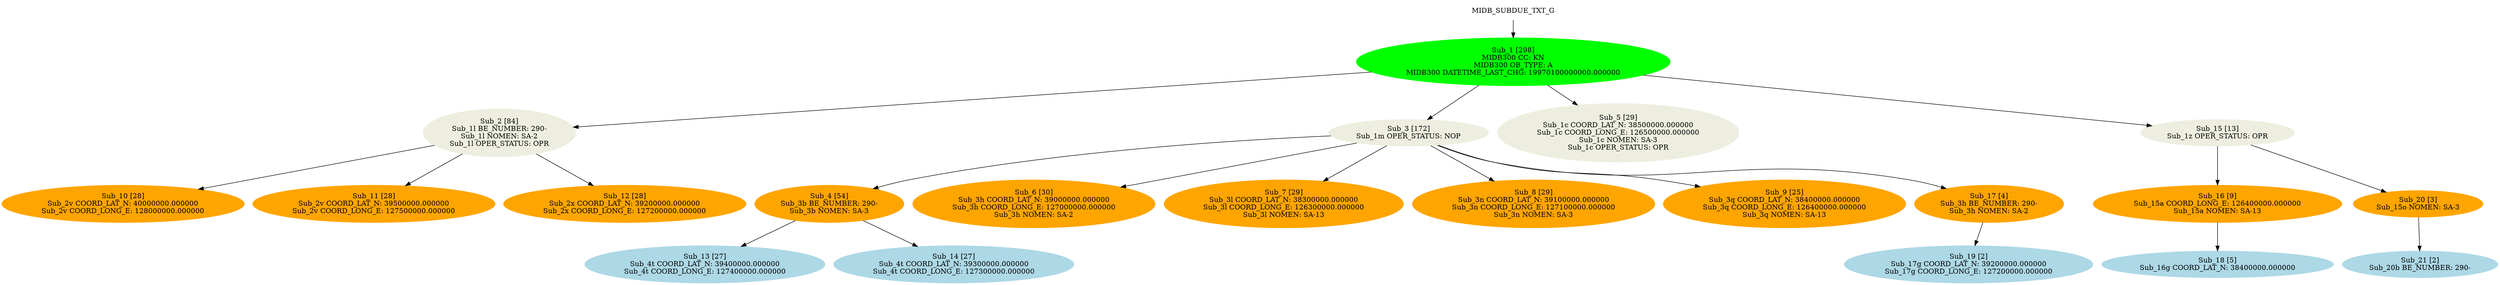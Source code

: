 digraph G {
	node [style=filled];
MIDB_SUBDUE_TXT_G;
 	MIDB_SUBDUE_TXT_G [color=white, label="MIDB_SUBDUE_TXT_G"];
	MIDB_SUBDUE_TXT_G -> Sub_1;
 	Sub_1 [color=green1, label="Sub_1 [298]\nMIDB300 CC: KN\nMIDB300 OB_TYPE: A\nMIDB300 DATETIME_LAST_CHG: 19970100000000.000000\n"];
	Sub_1 -> Sub_2;
 	Sub_2 [color=ivory2, label="Sub_2 [84]\nSub_1l BE_NUMBER: 290-\nSub_1l NOMEN: SA-2\nSub_1l OPER_STATUS: OPR\n"];
	Sub_2 -> Sub_10;
 	Sub_10 [color=orange1, label="Sub_10 [28]\nSub_2v COORD_LAT_N: 40000000.000000\nSub_2v COORD_LONG_E: 128000000.000000\n"];
	Sub_2 -> Sub_11;
 	Sub_11 [color=orange1, label="Sub_11 [28]\nSub_2v COORD_LAT_N: 39500000.000000\nSub_2v COORD_LONG_E: 127500000.000000\n"];
	Sub_2 -> Sub_12;
 	Sub_12 [color=orange1, label="Sub_12 [28]\nSub_2x COORD_LAT_N: 39200000.000000\nSub_2x COORD_LONG_E: 127200000.000000\n"];
	Sub_1 -> Sub_3;
 	Sub_3 [color=ivory2, label="Sub_3 [172]\nSub_1m OPER_STATUS: NOP\n"];
	Sub_3 -> Sub_4;
 	Sub_4 [color=orange1, label="Sub_4 [54]\nSub_3b BE_NUMBER: 290-\nSub_3b NOMEN: SA-3\n"];
	Sub_4 -> Sub_13;
 	Sub_13 [color=lightblue, label="Sub_13 [27]\nSub_4t COORD_LAT_N: 39400000.000000\nSub_4t COORD_LONG_E: 127400000.000000\n"];
	Sub_4 -> Sub_14;
 	Sub_14 [color=lightblue, label="Sub_14 [27]\nSub_4t COORD_LAT_N: 39300000.000000\nSub_4t COORD_LONG_E: 127300000.000000\n"];
	Sub_3 -> Sub_6;
 	Sub_6 [color=orange1, label="Sub_6 [30]\nSub_3h COORD_LAT_N: 39000000.000000\nSub_3h COORD_LONG_E: 127000000.000000\nSub_3h NOMEN: SA-2\n"];
	Sub_3 -> Sub_7;
 	Sub_7 [color=orange1, label="Sub_7 [29]\nSub_3l COORD_LAT_N: 38300000.000000\nSub_3l COORD_LONG_E: 126300000.000000\nSub_3l NOMEN: SA-13\n"];
	Sub_3 -> Sub_8;
 	Sub_8 [color=orange1, label="Sub_8 [29]\nSub_3n COORD_LAT_N: 39100000.000000\nSub_3n COORD_LONG_E: 127100000.000000\nSub_3n NOMEN: SA-3\n"];
	Sub_3 -> Sub_9;
 	Sub_9 [color=orange1, label="Sub_9 [25]\nSub_3q COORD_LAT_N: 38400000.000000\nSub_3q COORD_LONG_E: 126400000.000000\nSub_3q NOMEN: SA-13\n"];
	Sub_3 -> Sub_17;
 	Sub_17 [color=orange1, label="Sub_17 [4]\nSub_3h BE_NUMBER: 290-\nSub_3h NOMEN: SA-2\n"];
	Sub_17 -> Sub_19;
 	Sub_19 [color=lightblue, label="Sub_19 [2]\nSub_17g COORD_LAT_N: 39200000.000000\nSub_17g COORD_LONG_E: 127200000.000000\n"];
	Sub_1 -> Sub_5;
 	Sub_5 [color=ivory2, label="Sub_5 [29]\nSub_1c COORD_LAT_N: 38500000.000000\nSub_1c COORD_LONG_E: 126500000.000000\nSub_1c NOMEN: SA-3\nSub_1c OPER_STATUS: OPR\n"];
	Sub_1 -> Sub_15;
 	Sub_15 [color=ivory2, label="Sub_15 [13]\nSub_1z OPER_STATUS: OPR\n"];
	Sub_15 -> Sub_16;
 	Sub_16 [color=orange1, label="Sub_16 [9]\nSub_15a COORD_LONG_E: 126400000.000000\nSub_15a NOMEN: SA-13\n"];
	Sub_16 -> Sub_18;
 	Sub_18 [color=lightblue, label="Sub_18 [5]\nSub_16g COORD_LAT_N: 38400000.000000\n"];
	Sub_15 -> Sub_20;
 	Sub_20 [color=orange1, label="Sub_20 [3]\nSub_15o NOMEN: SA-3\n"];
	Sub_20 -> Sub_21;
 	Sub_21 [color=lightblue, label="Sub_21 [2]\nSub_20b BE_NUMBER: 290-\n"];
}
